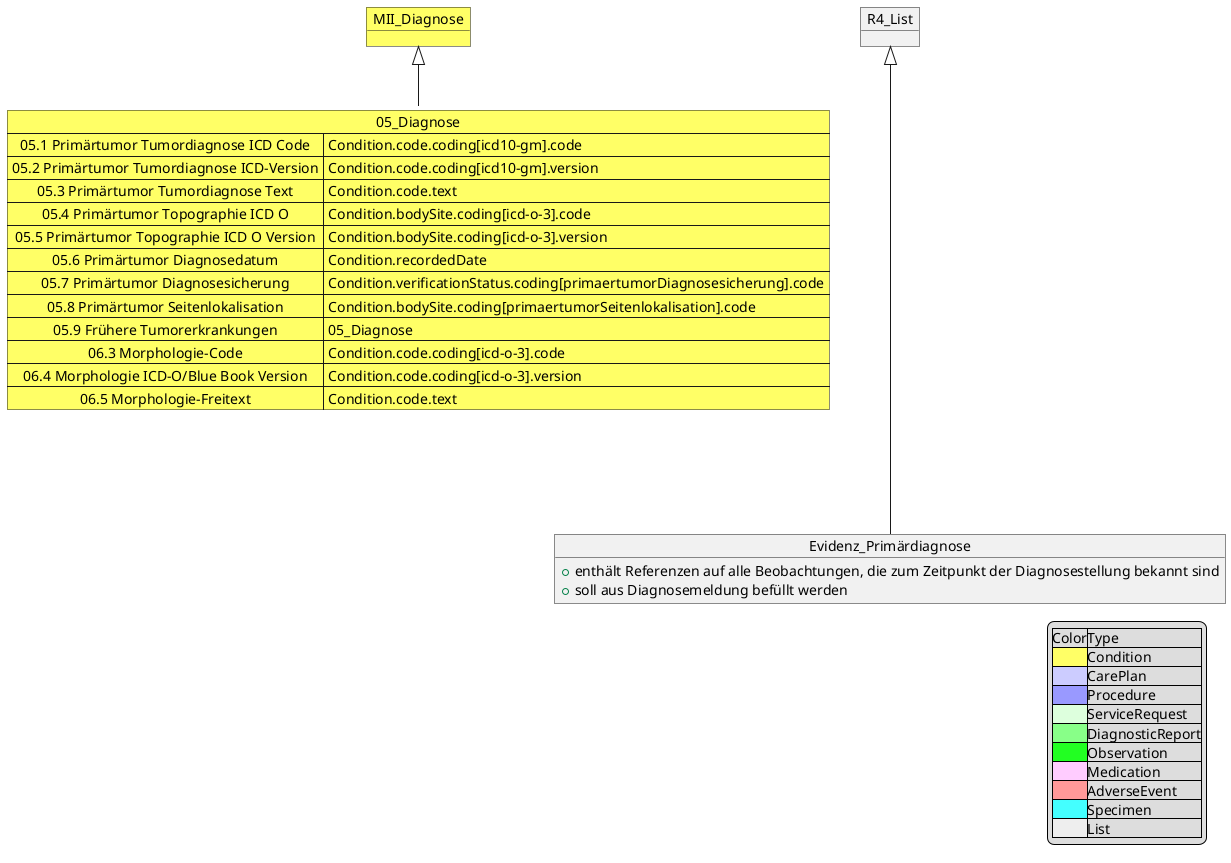 @startuml MII_Onko_05_Diagnosis
object MII_Diagnose #FFFF66
Map 05_Diagnose #FFFF66 {
 05.1 Primärtumor Tumordiagnose ICD Code => Condition.code.coding[icd10-gm].code
 05.2 Primärtumor Tumordiagnose ICD-Version => Condition.code.coding[icd10-gm].version
 05.3 Primärtumor Tumordiagnose Text => Condition.code.text
 05.4 Primärtumor Topographie ICD O => Condition.bodySite.coding[icd-o-3].code
 05.5 Primärtumor Topographie ICD O Version => Condition.bodySite.coding[icd-o-3].version
 05.6 Primärtumor Diagnosedatum => Condition.recordedDate
 05.7 Primärtumor Diagnosesicherung => Condition.verificationStatus.coding[primaertumorDiagnosesicherung].code
 05.8 Primärtumor Seitenlokalisation => Condition.bodySite.coding[primaertumorSeitenlokalisation].code
 05.9 Frühere Tumorerkrankungen => 05_Diagnose
 06.3 Morphologie-Code => Condition.code.coding[icd-o-3].code
 06.4 Morphologie ICD-O/Blue Book Version => Condition.code.coding[icd-o-3].version
 06.5 Morphologie-Freitext => Condition.code.text
} 

MII_Diagnose <|-down- 05_Diagnose
object R4_List
object Evidenz_Primärdiagnose {
    + enthält Referenzen auf alle Beobachtungen, die zum Zeitpunkt der Diagnosestellung bekannt sind
    + soll aus Diagnosemeldung befüllt werden
}
R4_List <|---- Evidenz_Primärdiagnose

legend right 
|Color|Type|
|<#FFFF66>|Condition|
|<#CCCCFF>|CarePlan|
|<#9999FF>|Procedure|
|<#DDFFDD>|ServiceRequest|
|<#88FF88>|DiagnosticReport|
|<#22FF22>|Observation|
|<#FFCCFF>|Medication|
|<#FF9999>|AdverseEvent|
|<#44FFFF>|Specimen|
|<#EEEEEE>|List|
endlegend



@enduml